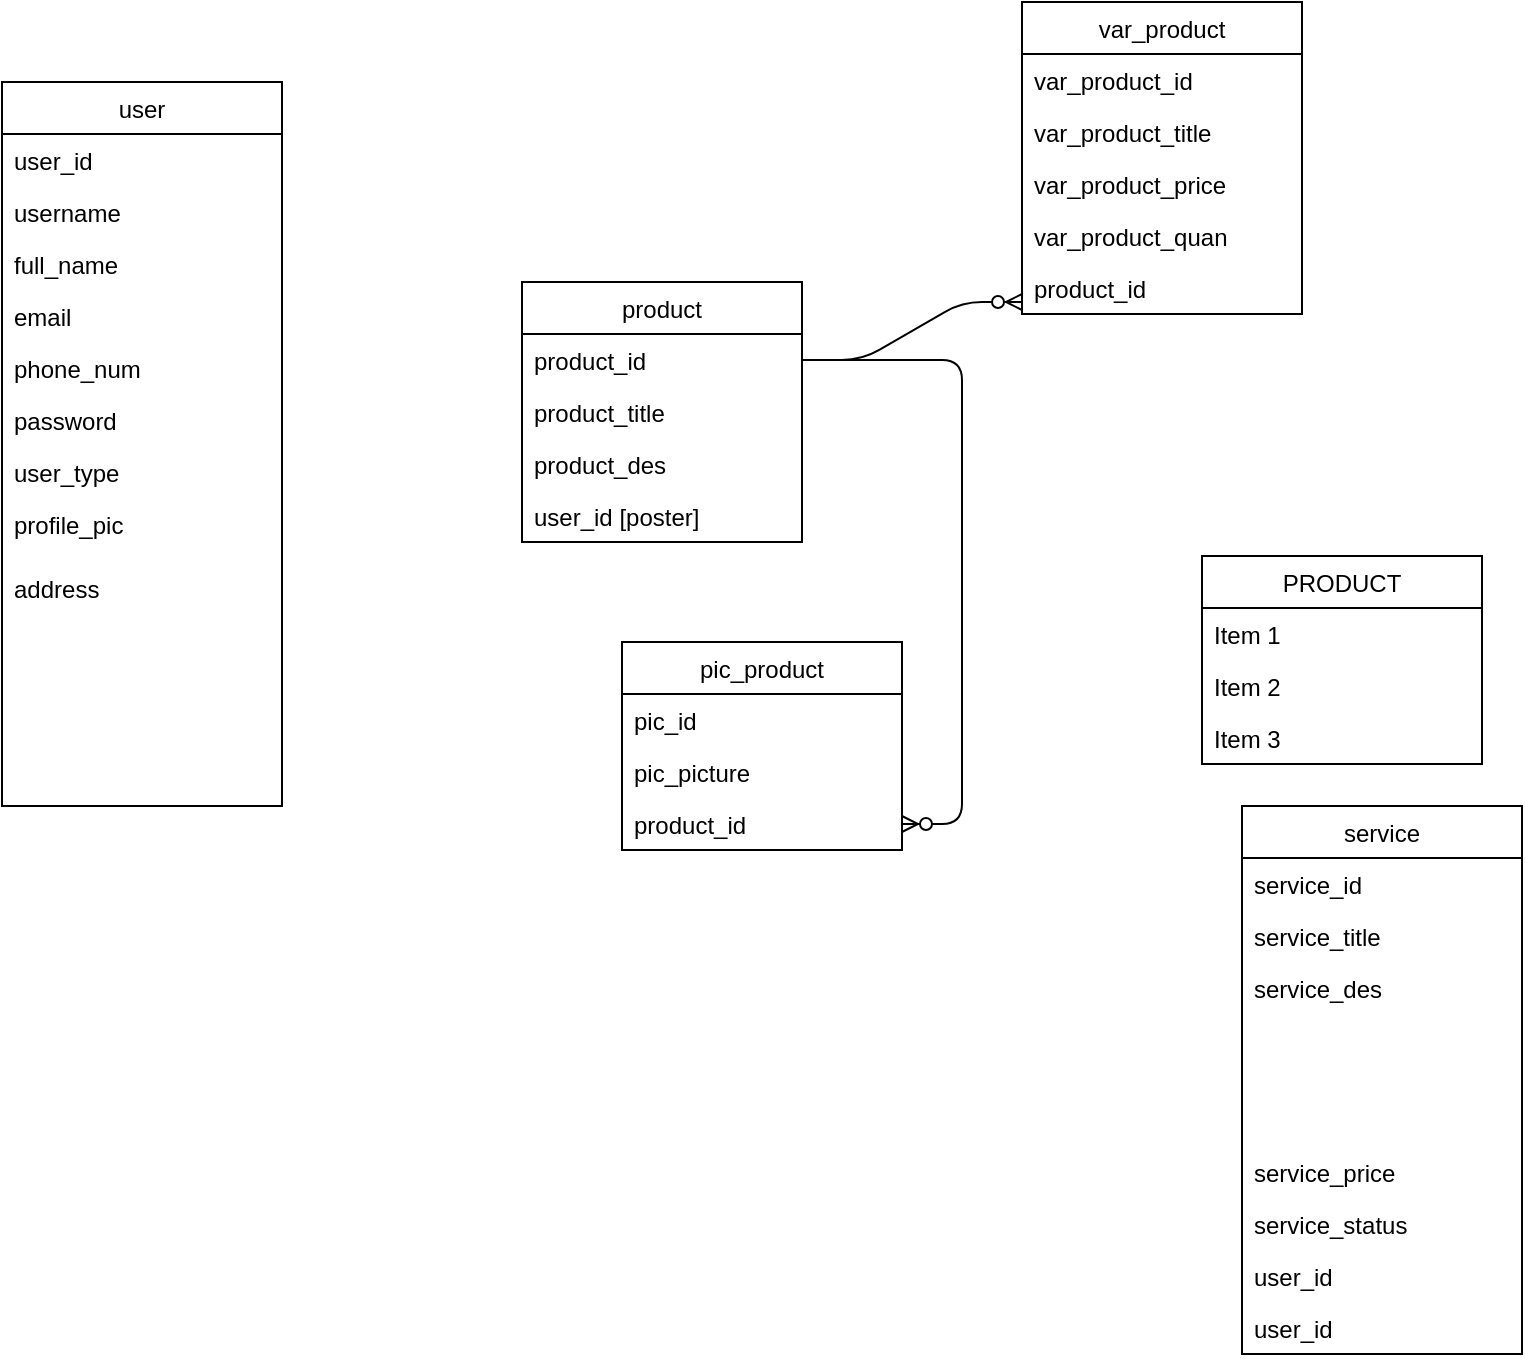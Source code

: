 <mxfile version="14.5.3" type="github">
  <diagram id="W411rWCE6vEQIN0AdYnL" name="Page-1">
    <mxGraphModel dx="1248" dy="706" grid="1" gridSize="10" guides="1" tooltips="1" connect="1" arrows="1" fold="1" page="1" pageScale="1" pageWidth="850" pageHeight="1100" math="0" shadow="0">
      <root>
        <mxCell id="0" />
        <mxCell id="1" parent="0" />
        <mxCell id="eEgCmpG9dYA9iIhkquhl-1" value="user" style="swimlane;fontStyle=0;childLayout=stackLayout;horizontal=1;startSize=26;fillColor=none;horizontalStack=0;resizeParent=1;resizeParentMax=0;resizeLast=0;collapsible=1;marginBottom=0;" parent="1" vertex="1">
          <mxGeometry x="80" y="90" width="140" height="362" as="geometry" />
        </mxCell>
        <mxCell id="eEgCmpG9dYA9iIhkquhl-19" value="user_id" style="text;strokeColor=none;fillColor=none;align=left;verticalAlign=top;spacingLeft=4;spacingRight=4;overflow=hidden;rotatable=0;points=[[0,0.5],[1,0.5]];portConstraint=eastwest;" parent="eEgCmpG9dYA9iIhkquhl-1" vertex="1">
          <mxGeometry y="26" width="140" height="26" as="geometry" />
        </mxCell>
        <mxCell id="eEgCmpG9dYA9iIhkquhl-2" value="username" style="text;strokeColor=none;fillColor=none;align=left;verticalAlign=top;spacingLeft=4;spacingRight=4;overflow=hidden;rotatable=0;points=[[0,0.5],[1,0.5]];portConstraint=eastwest;" parent="eEgCmpG9dYA9iIhkquhl-1" vertex="1">
          <mxGeometry y="52" width="140" height="26" as="geometry" />
        </mxCell>
        <mxCell id="eEgCmpG9dYA9iIhkquhl-3" value="full_name" style="text;strokeColor=none;fillColor=none;align=left;verticalAlign=top;spacingLeft=4;spacingRight=4;overflow=hidden;rotatable=0;points=[[0,0.5],[1,0.5]];portConstraint=eastwest;" parent="eEgCmpG9dYA9iIhkquhl-1" vertex="1">
          <mxGeometry y="78" width="140" height="26" as="geometry" />
        </mxCell>
        <mxCell id="eEgCmpG9dYA9iIhkquhl-20" value="email" style="text;strokeColor=none;fillColor=none;align=left;verticalAlign=top;spacingLeft=4;spacingRight=4;overflow=hidden;rotatable=0;points=[[0,0.5],[1,0.5]];portConstraint=eastwest;" parent="eEgCmpG9dYA9iIhkquhl-1" vertex="1">
          <mxGeometry y="104" width="140" height="26" as="geometry" />
        </mxCell>
        <mxCell id="eEgCmpG9dYA9iIhkquhl-21" value="phone_num" style="text;strokeColor=none;fillColor=none;align=left;verticalAlign=top;spacingLeft=4;spacingRight=4;overflow=hidden;rotatable=0;points=[[0,0.5],[1,0.5]];portConstraint=eastwest;" parent="eEgCmpG9dYA9iIhkquhl-1" vertex="1">
          <mxGeometry y="130" width="140" height="26" as="geometry" />
        </mxCell>
        <mxCell id="eEgCmpG9dYA9iIhkquhl-22" value="password" style="text;strokeColor=none;fillColor=none;align=left;verticalAlign=top;spacingLeft=4;spacingRight=4;overflow=hidden;rotatable=0;points=[[0,0.5],[1,0.5]];portConstraint=eastwest;" parent="eEgCmpG9dYA9iIhkquhl-1" vertex="1">
          <mxGeometry y="156" width="140" height="26" as="geometry" />
        </mxCell>
        <mxCell id="eEgCmpG9dYA9iIhkquhl-23" value="user_type" style="text;strokeColor=none;fillColor=none;align=left;verticalAlign=top;spacingLeft=4;spacingRight=4;overflow=hidden;rotatable=0;points=[[0,0.5],[1,0.5]];portConstraint=eastwest;" parent="eEgCmpG9dYA9iIhkquhl-1" vertex="1">
          <mxGeometry y="182" width="140" height="26" as="geometry" />
        </mxCell>
        <mxCell id="eEgCmpG9dYA9iIhkquhl-35" value="profile_pic" style="text;strokeColor=none;fillColor=none;align=left;verticalAlign=top;spacingLeft=4;spacingRight=4;overflow=hidden;rotatable=0;points=[[0,0.5],[1,0.5]];portConstraint=eastwest;" parent="eEgCmpG9dYA9iIhkquhl-1" vertex="1">
          <mxGeometry y="208" width="140" height="32" as="geometry" />
        </mxCell>
        <mxCell id="eEgCmpG9dYA9iIhkquhl-17" value="address" style="text;strokeColor=none;fillColor=none;align=left;verticalAlign=top;spacingLeft=4;spacingRight=4;overflow=hidden;rotatable=0;points=[[0,0.5],[1,0.5]];portConstraint=eastwest;" parent="eEgCmpG9dYA9iIhkquhl-1" vertex="1">
          <mxGeometry y="240" width="140" height="122" as="geometry" />
        </mxCell>
        <mxCell id="eEgCmpG9dYA9iIhkquhl-5" value="service" style="swimlane;fontStyle=0;childLayout=stackLayout;horizontal=1;startSize=26;fillColor=none;horizontalStack=0;resizeParent=1;resizeParentMax=0;resizeLast=0;collapsible=1;marginBottom=0;" parent="1" vertex="1">
          <mxGeometry x="700" y="452" width="140" height="274" as="geometry" />
        </mxCell>
        <mxCell id="eEgCmpG9dYA9iIhkquhl-6" value="service_id" style="text;strokeColor=none;fillColor=none;align=left;verticalAlign=top;spacingLeft=4;spacingRight=4;overflow=hidden;rotatable=0;points=[[0,0.5],[1,0.5]];portConstraint=eastwest;" parent="eEgCmpG9dYA9iIhkquhl-5" vertex="1">
          <mxGeometry y="26" width="140" height="26" as="geometry" />
        </mxCell>
        <mxCell id="eEgCmpG9dYA9iIhkquhl-7" value="service_title" style="text;strokeColor=none;fillColor=none;align=left;verticalAlign=top;spacingLeft=4;spacingRight=4;overflow=hidden;rotatable=0;points=[[0,0.5],[1,0.5]];portConstraint=eastwest;" parent="eEgCmpG9dYA9iIhkquhl-5" vertex="1">
          <mxGeometry y="52" width="140" height="26" as="geometry" />
        </mxCell>
        <mxCell id="eEgCmpG9dYA9iIhkquhl-8" value="service_des" style="text;strokeColor=none;fillColor=none;align=left;verticalAlign=top;spacingLeft=4;spacingRight=4;overflow=hidden;rotatable=0;points=[[0,0.5],[1,0.5]];portConstraint=eastwest;" parent="eEgCmpG9dYA9iIhkquhl-5" vertex="1">
          <mxGeometry y="78" width="140" height="92" as="geometry" />
        </mxCell>
        <mxCell id="eEgCmpG9dYA9iIhkquhl-24" value="service_price" style="text;strokeColor=none;fillColor=none;align=left;verticalAlign=top;spacingLeft=4;spacingRight=4;overflow=hidden;rotatable=0;points=[[0,0.5],[1,0.5]];portConstraint=eastwest;" parent="eEgCmpG9dYA9iIhkquhl-5" vertex="1">
          <mxGeometry y="170" width="140" height="26" as="geometry" />
        </mxCell>
        <mxCell id="eEgCmpG9dYA9iIhkquhl-27" value="service_status" style="text;strokeColor=none;fillColor=none;align=left;verticalAlign=top;spacingLeft=4;spacingRight=4;overflow=hidden;rotatable=0;points=[[0,0.5],[1,0.5]];portConstraint=eastwest;" parent="eEgCmpG9dYA9iIhkquhl-5" vertex="1">
          <mxGeometry y="196" width="140" height="26" as="geometry" />
        </mxCell>
        <mxCell id="eEgCmpG9dYA9iIhkquhl-25" value="user_id" style="text;strokeColor=none;fillColor=none;align=left;verticalAlign=top;spacingLeft=4;spacingRight=4;overflow=hidden;rotatable=0;points=[[0,0.5],[1,0.5]];portConstraint=eastwest;" parent="eEgCmpG9dYA9iIhkquhl-5" vertex="1">
          <mxGeometry y="222" width="140" height="26" as="geometry" />
        </mxCell>
        <mxCell id="eEgCmpG9dYA9iIhkquhl-26" value="user_id" style="text;strokeColor=none;fillColor=none;align=left;verticalAlign=top;spacingLeft=4;spacingRight=4;overflow=hidden;rotatable=0;points=[[0,0.5],[1,0.5]];portConstraint=eastwest;" parent="eEgCmpG9dYA9iIhkquhl-5" vertex="1">
          <mxGeometry y="248" width="140" height="26" as="geometry" />
        </mxCell>
        <mxCell id="eEgCmpG9dYA9iIhkquhl-9" value="var_product" style="swimlane;fontStyle=0;childLayout=stackLayout;horizontal=1;startSize=26;fillColor=none;horizontalStack=0;resizeParent=1;resizeParentMax=0;resizeLast=0;collapsible=1;marginBottom=0;" parent="1" vertex="1">
          <mxGeometry x="590" y="50" width="140" height="156" as="geometry" />
        </mxCell>
        <mxCell id="eEgCmpG9dYA9iIhkquhl-11" value="var_product_id" style="text;strokeColor=none;fillColor=none;align=left;verticalAlign=top;spacingLeft=4;spacingRight=4;overflow=hidden;rotatable=0;points=[[0,0.5],[1,0.5]];portConstraint=eastwest;" parent="eEgCmpG9dYA9iIhkquhl-9" vertex="1">
          <mxGeometry y="26" width="140" height="26" as="geometry" />
        </mxCell>
        <mxCell id="jbUzf2FXijxwnfSYSCQV-11" value="var_product_title" style="text;strokeColor=none;fillColor=none;align=left;verticalAlign=top;spacingLeft=4;spacingRight=4;overflow=hidden;rotatable=0;points=[[0,0.5],[1,0.5]];portConstraint=eastwest;" parent="eEgCmpG9dYA9iIhkquhl-9" vertex="1">
          <mxGeometry y="52" width="140" height="26" as="geometry" />
        </mxCell>
        <mxCell id="jbUzf2FXijxwnfSYSCQV-1" value="var_product_price" style="text;strokeColor=none;fillColor=none;align=left;verticalAlign=top;spacingLeft=4;spacingRight=4;overflow=hidden;rotatable=0;points=[[0,0.5],[1,0.5]];portConstraint=eastwest;" parent="eEgCmpG9dYA9iIhkquhl-9" vertex="1">
          <mxGeometry y="78" width="140" height="26" as="geometry" />
        </mxCell>
        <mxCell id="jbUzf2FXijxwnfSYSCQV-2" value="var_product_quan" style="text;strokeColor=none;fillColor=none;align=left;verticalAlign=top;spacingLeft=4;spacingRight=4;overflow=hidden;rotatable=0;points=[[0,0.5],[1,0.5]];portConstraint=eastwest;" parent="eEgCmpG9dYA9iIhkquhl-9" vertex="1">
          <mxGeometry y="104" width="140" height="26" as="geometry" />
        </mxCell>
        <mxCell id="jbUzf2FXijxwnfSYSCQV-8" value="product_id" style="text;strokeColor=none;fillColor=none;align=left;verticalAlign=top;spacingLeft=4;spacingRight=4;overflow=hidden;rotatable=0;points=[[0,0.5],[1,0.5]];portConstraint=eastwest;" parent="eEgCmpG9dYA9iIhkquhl-9" vertex="1">
          <mxGeometry y="130" width="140" height="26" as="geometry" />
        </mxCell>
        <mxCell id="eEgCmpG9dYA9iIhkquhl-13" value="PRODUCT" style="swimlane;fontStyle=0;childLayout=stackLayout;horizontal=1;startSize=26;fillColor=none;horizontalStack=0;resizeParent=1;resizeParentMax=0;resizeLast=0;collapsible=1;marginBottom=0;" parent="1" vertex="1">
          <mxGeometry x="680" y="327" width="140" height="104" as="geometry" />
        </mxCell>
        <mxCell id="eEgCmpG9dYA9iIhkquhl-14" value="Item 1" style="text;strokeColor=none;fillColor=none;align=left;verticalAlign=top;spacingLeft=4;spacingRight=4;overflow=hidden;rotatable=0;points=[[0,0.5],[1,0.5]];portConstraint=eastwest;" parent="eEgCmpG9dYA9iIhkquhl-13" vertex="1">
          <mxGeometry y="26" width="140" height="26" as="geometry" />
        </mxCell>
        <mxCell id="eEgCmpG9dYA9iIhkquhl-15" value="Item 2" style="text;strokeColor=none;fillColor=none;align=left;verticalAlign=top;spacingLeft=4;spacingRight=4;overflow=hidden;rotatable=0;points=[[0,0.5],[1,0.5]];portConstraint=eastwest;" parent="eEgCmpG9dYA9iIhkquhl-13" vertex="1">
          <mxGeometry y="52" width="140" height="26" as="geometry" />
        </mxCell>
        <mxCell id="eEgCmpG9dYA9iIhkquhl-16" value="Item 3" style="text;strokeColor=none;fillColor=none;align=left;verticalAlign=top;spacingLeft=4;spacingRight=4;overflow=hidden;rotatable=0;points=[[0,0.5],[1,0.5]];portConstraint=eastwest;" parent="eEgCmpG9dYA9iIhkquhl-13" vertex="1">
          <mxGeometry y="78" width="140" height="26" as="geometry" />
        </mxCell>
        <mxCell id="eEgCmpG9dYA9iIhkquhl-28" value="product" style="swimlane;fontStyle=0;childLayout=stackLayout;horizontal=1;startSize=26;fillColor=none;horizontalStack=0;resizeParent=1;resizeParentMax=0;resizeLast=0;collapsible=1;marginBottom=0;" parent="1" vertex="1">
          <mxGeometry x="340" y="190" width="140" height="130" as="geometry" />
        </mxCell>
        <mxCell id="eEgCmpG9dYA9iIhkquhl-29" value="product_id" style="text;strokeColor=none;fillColor=none;align=left;verticalAlign=top;spacingLeft=4;spacingRight=4;overflow=hidden;rotatable=0;points=[[0,0.5],[1,0.5]];portConstraint=eastwest;" parent="eEgCmpG9dYA9iIhkquhl-28" vertex="1">
          <mxGeometry y="26" width="140" height="26" as="geometry" />
        </mxCell>
        <mxCell id="eEgCmpG9dYA9iIhkquhl-30" value="product_title" style="text;strokeColor=none;fillColor=none;align=left;verticalAlign=top;spacingLeft=4;spacingRight=4;overflow=hidden;rotatable=0;points=[[0,0.5],[1,0.5]];portConstraint=eastwest;" parent="eEgCmpG9dYA9iIhkquhl-28" vertex="1">
          <mxGeometry y="52" width="140" height="26" as="geometry" />
        </mxCell>
        <mxCell id="eEgCmpG9dYA9iIhkquhl-32" value="product_des" style="text;strokeColor=none;fillColor=none;align=left;verticalAlign=top;spacingLeft=4;spacingRight=4;overflow=hidden;rotatable=0;points=[[0,0.5],[1,0.5]];portConstraint=eastwest;" parent="eEgCmpG9dYA9iIhkquhl-28" vertex="1">
          <mxGeometry y="78" width="140" height="26" as="geometry" />
        </mxCell>
        <mxCell id="eEgCmpG9dYA9iIhkquhl-33" value="user_id [poster]" style="text;strokeColor=none;fillColor=none;align=left;verticalAlign=top;spacingLeft=4;spacingRight=4;overflow=hidden;rotatable=0;points=[[0,0.5],[1,0.5]];portConstraint=eastwest;" parent="eEgCmpG9dYA9iIhkquhl-28" vertex="1">
          <mxGeometry y="104" width="140" height="26" as="geometry" />
        </mxCell>
        <mxCell id="jbUzf2FXijxwnfSYSCQV-10" value="" style="edgeStyle=entityRelationEdgeStyle;fontSize=12;html=1;endArrow=ERzeroToMany;endFill=1;exitX=1;exitY=0.5;exitDx=0;exitDy=0;" parent="1" source="eEgCmpG9dYA9iIhkquhl-29" edge="1">
          <mxGeometry width="100" height="100" relative="1" as="geometry">
            <mxPoint x="490" y="300" as="sourcePoint" />
            <mxPoint x="590" y="200" as="targetPoint" />
          </mxGeometry>
        </mxCell>
        <mxCell id="jbUzf2FXijxwnfSYSCQV-18" value="" style="edgeStyle=entityRelationEdgeStyle;fontSize=12;html=1;endArrow=ERzeroToMany;endFill=1;" parent="1" source="eEgCmpG9dYA9iIhkquhl-29" edge="1" target="jbUzf2FXijxwnfSYSCQV-20">
          <mxGeometry width="100" height="100" relative="1" as="geometry">
            <mxPoint x="460" y="189" as="sourcePoint" />
            <mxPoint x="390" y="410" as="targetPoint" />
          </mxGeometry>
        </mxCell>
        <mxCell id="jbUzf2FXijxwnfSYSCQV-19" value="pic_product" style="swimlane;fontStyle=0;childLayout=stackLayout;horizontal=1;startSize=26;fillColor=none;horizontalStack=0;resizeParent=1;resizeParentMax=0;resizeLast=0;collapsible=1;marginBottom=0;" parent="1" vertex="1">
          <mxGeometry x="390" y="370" width="140" height="104" as="geometry" />
        </mxCell>
        <mxCell id="jbUzf2FXijxwnfSYSCQV-21" value="pic_id" style="text;strokeColor=none;fillColor=none;align=left;verticalAlign=top;spacingLeft=4;spacingRight=4;overflow=hidden;rotatable=0;points=[[0,0.5],[1,0.5]];portConstraint=eastwest;" parent="jbUzf2FXijxwnfSYSCQV-19" vertex="1">
          <mxGeometry y="26" width="140" height="26" as="geometry" />
        </mxCell>
        <mxCell id="jbUzf2FXijxwnfSYSCQV-22" value="pic_picture" style="text;strokeColor=none;fillColor=none;align=left;verticalAlign=top;spacingLeft=4;spacingRight=4;overflow=hidden;rotatable=0;points=[[0,0.5],[1,0.5]];portConstraint=eastwest;" parent="jbUzf2FXijxwnfSYSCQV-19" vertex="1">
          <mxGeometry y="52" width="140" height="26" as="geometry" />
        </mxCell>
        <mxCell id="jbUzf2FXijxwnfSYSCQV-20" value="product_id" style="text;strokeColor=none;fillColor=none;align=left;verticalAlign=top;spacingLeft=4;spacingRight=4;overflow=hidden;rotatable=0;points=[[0,0.5],[1,0.5]];portConstraint=eastwest;" parent="jbUzf2FXijxwnfSYSCQV-19" vertex="1">
          <mxGeometry y="78" width="140" height="26" as="geometry" />
        </mxCell>
      </root>
    </mxGraphModel>
  </diagram>
</mxfile>
